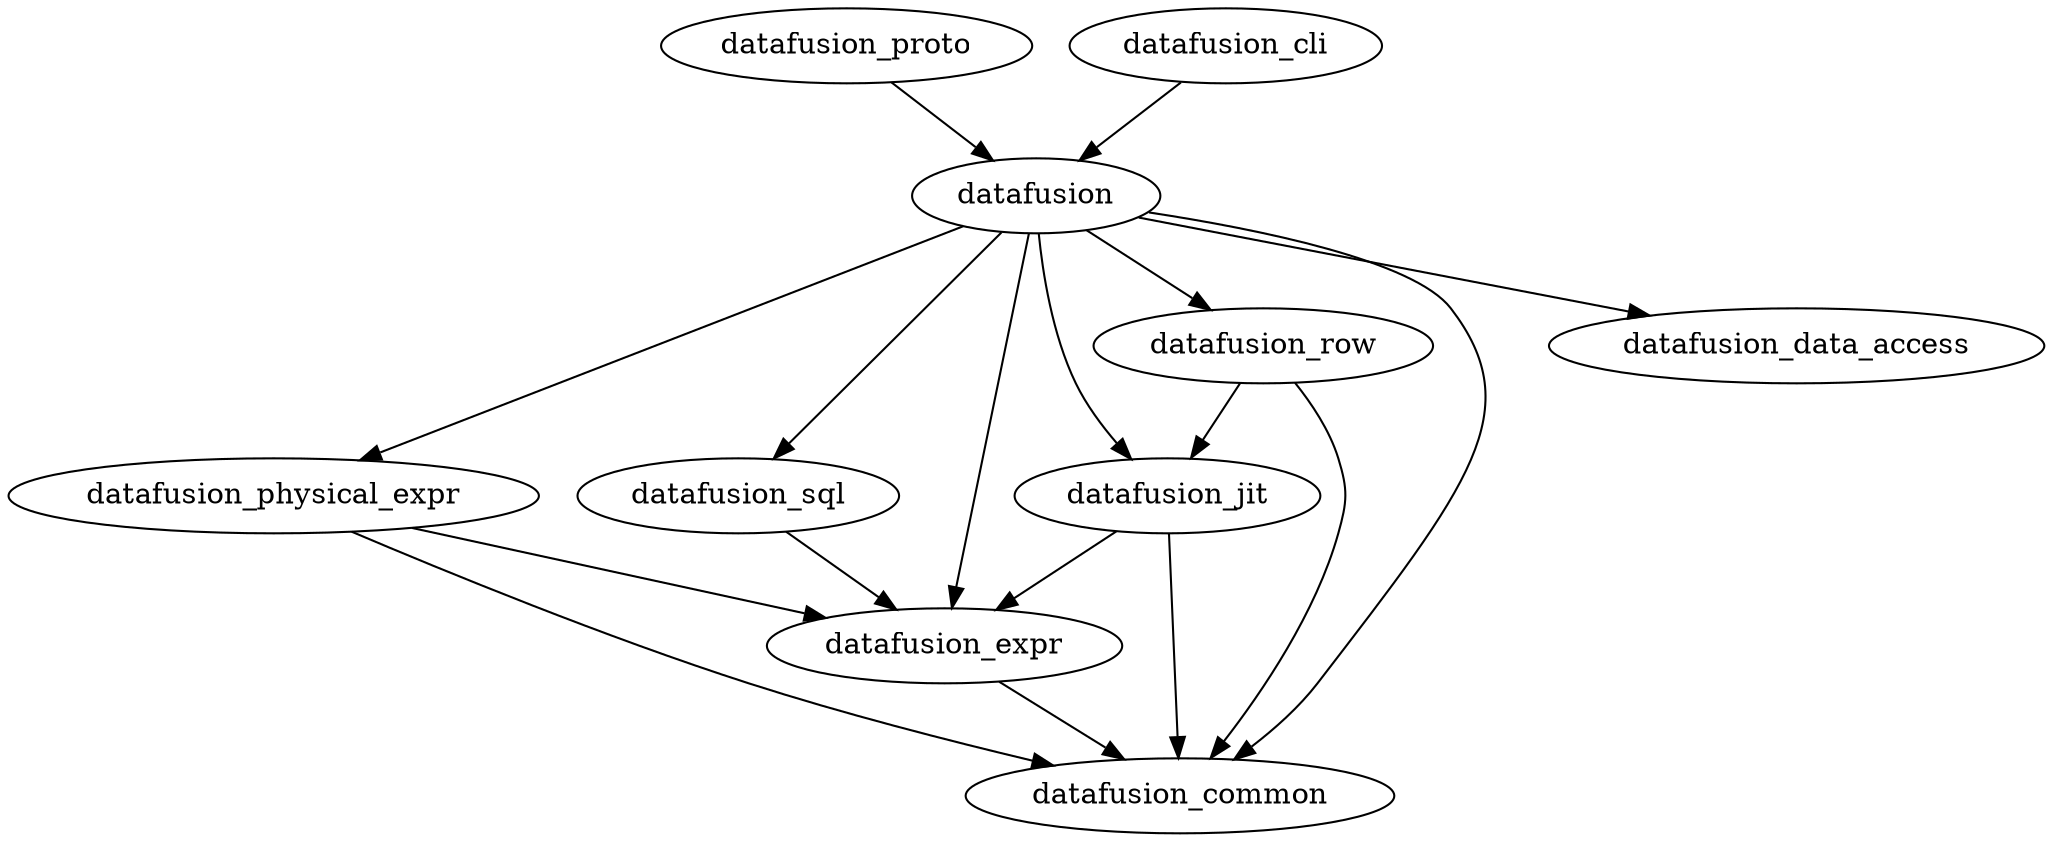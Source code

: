 // Licensed to the Apache Software Foundation (ASF) under one
// or more contributor license agreements.  See the NOTICE file
// distributed with this work for additional information
// regarding copyright ownership.  The ASF licenses this file
// to you under the Apache License, Version 2.0 (the
// "License"); you may not use this file except in compliance
// with the License.  You may obtain a copy of the License at
//
//   http://www.apache.org/licenses/LICENSE-2.0
//
// Unless required by applicable law or agreed to in writing,
// software distributed under the License is distributed on an
// "AS IS" BASIS, WITHOUT WARRANTIES OR CONDITIONS OF ANY
// KIND, either express or implied.  See the License for the
// specific language governing permissions and limitations
// under the License.

digraph G {

    datafusion_common

    datafusion_data_access

	datafusion_expr -> datafusion_common

	datafusion_sql -> datafusion_expr

	datafusion_physical_expr -> datafusion_common
	datafusion_physical_expr -> datafusion_expr

	datafusion_jit -> datafusion_common
	datafusion_jit -> datafusion_expr

    datafusion_row -> datafusion_common
    datafusion_row -> datafusion_jit

	datafusion -> datafusion_common
	datafusion -> datafusion_data_access
	datafusion -> datafusion_expr
	datafusion -> datafusion_jit
	datafusion -> datafusion_physical_expr
	datafusion -> datafusion_row
	datafusion -> datafusion_sql

	datafusion_proto -> datafusion

	datafusion_cli -> datafusion
}

